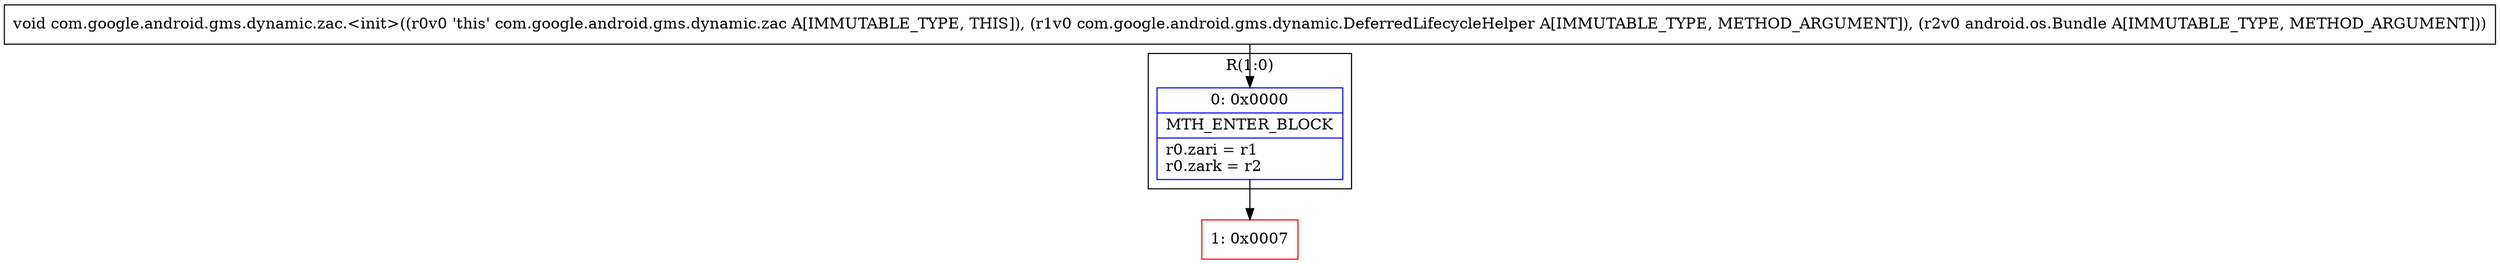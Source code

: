 digraph "CFG forcom.google.android.gms.dynamic.zac.\<init\>(Lcom\/google\/android\/gms\/dynamic\/DeferredLifecycleHelper;Landroid\/os\/Bundle;)V" {
subgraph cluster_Region_1446963783 {
label = "R(1:0)";
node [shape=record,color=blue];
Node_0 [shape=record,label="{0\:\ 0x0000|MTH_ENTER_BLOCK\l|r0.zari = r1\lr0.zark = r2\l}"];
}
Node_1 [shape=record,color=red,label="{1\:\ 0x0007}"];
MethodNode[shape=record,label="{void com.google.android.gms.dynamic.zac.\<init\>((r0v0 'this' com.google.android.gms.dynamic.zac A[IMMUTABLE_TYPE, THIS]), (r1v0 com.google.android.gms.dynamic.DeferredLifecycleHelper A[IMMUTABLE_TYPE, METHOD_ARGUMENT]), (r2v0 android.os.Bundle A[IMMUTABLE_TYPE, METHOD_ARGUMENT])) }"];
MethodNode -> Node_0;
Node_0 -> Node_1;
}

